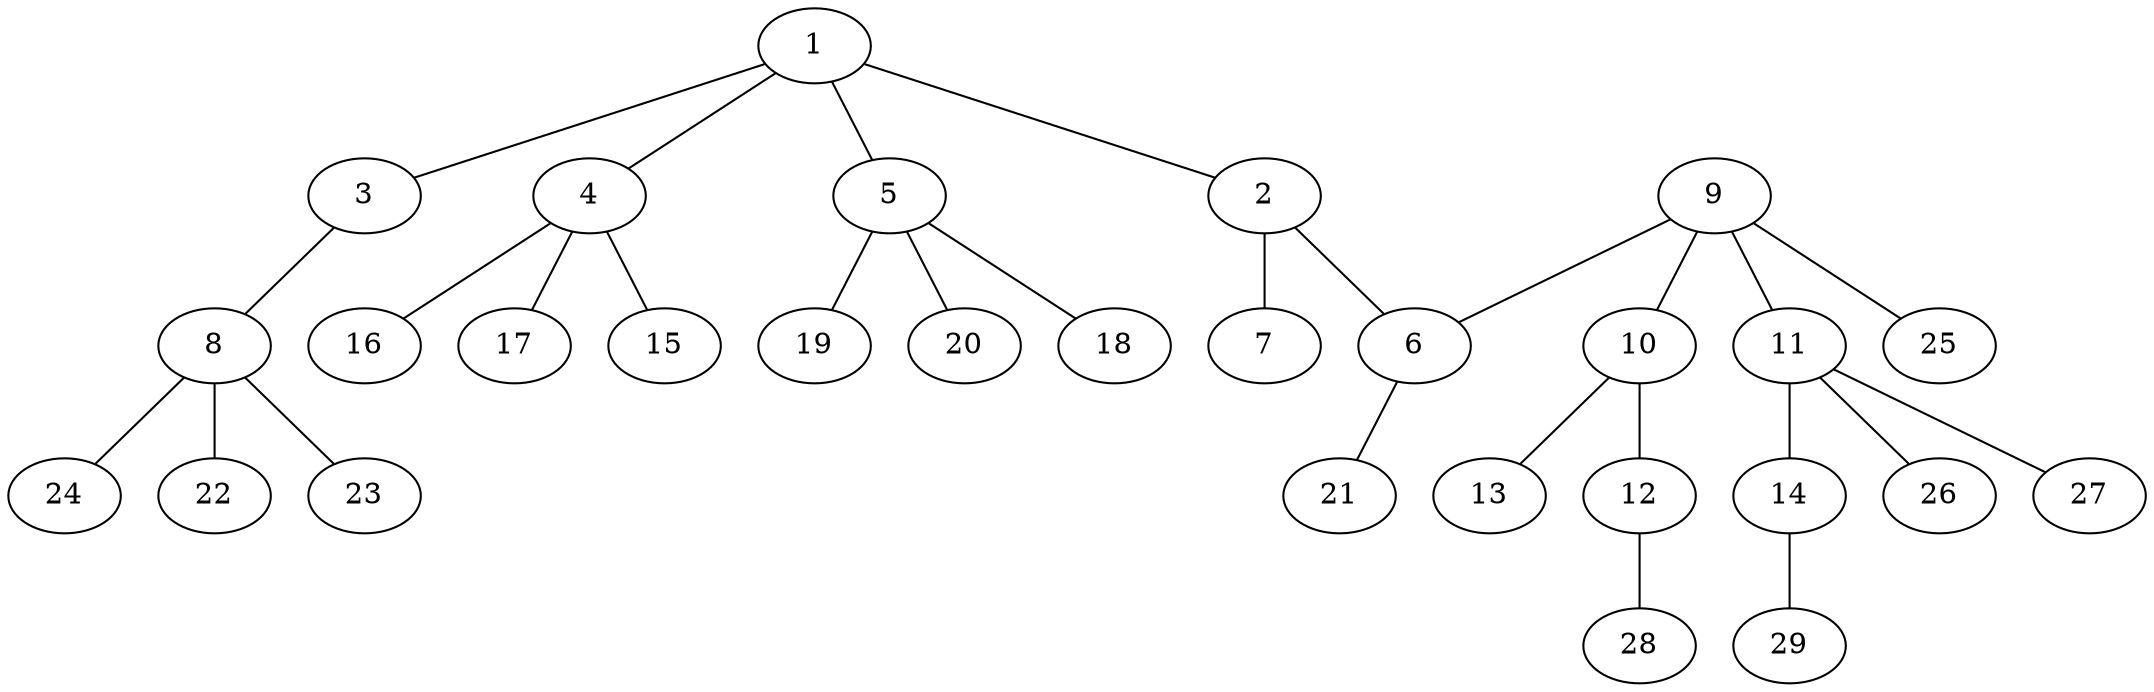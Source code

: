 graph molecule_2161 {
	1	 [chem=C];
	2	 [chem=C];
	1 -- 2	 [valence=1];
	3	 [chem=S];
	1 -- 3	 [valence=1];
	4	 [chem=C];
	1 -- 4	 [valence=1];
	5	 [chem=C];
	1 -- 5	 [valence=1];
	6	 [chem=N];
	2 -- 6	 [valence=1];
	7	 [chem=O];
	2 -- 7	 [valence=2];
	8	 [chem=C];
	3 -- 8	 [valence=1];
	15	 [chem=H];
	4 -- 15	 [valence=1];
	16	 [chem=H];
	4 -- 16	 [valence=1];
	17	 [chem=H];
	4 -- 17	 [valence=1];
	18	 [chem=H];
	5 -- 18	 [valence=1];
	19	 [chem=H];
	5 -- 19	 [valence=1];
	20	 [chem=H];
	5 -- 20	 [valence=1];
	21	 [chem=H];
	6 -- 21	 [valence=1];
	22	 [chem=H];
	8 -- 22	 [valence=1];
	23	 [chem=H];
	8 -- 23	 [valence=1];
	24	 [chem=H];
	8 -- 24	 [valence=1];
	9	 [chem=C];
	9 -- 6	 [valence=1];
	10	 [chem=C];
	9 -- 10	 [valence=1];
	11	 [chem=C];
	9 -- 11	 [valence=1];
	25	 [chem=H];
	9 -- 25	 [valence=1];
	12	 [chem=O];
	10 -- 12	 [valence=1];
	13	 [chem=O];
	10 -- 13	 [valence=2];
	14	 [chem=S];
	11 -- 14	 [valence=1];
	26	 [chem=H];
	11 -- 26	 [valence=1];
	27	 [chem=H];
	11 -- 27	 [valence=1];
	28	 [chem=H];
	12 -- 28	 [valence=1];
	29	 [chem=H];
	14 -- 29	 [valence=1];
}
